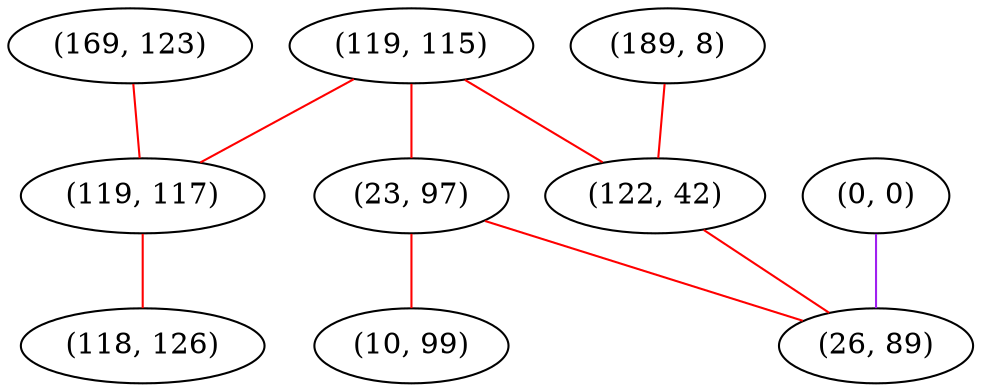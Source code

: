 graph "" {
"(119, 115)";
"(169, 123)";
"(189, 8)";
"(23, 97)";
"(0, 0)";
"(119, 117)";
"(122, 42)";
"(10, 99)";
"(26, 89)";
"(118, 126)";
"(119, 115)" -- "(122, 42)"  [color=red, key=0, weight=1];
"(119, 115)" -- "(119, 117)"  [color=red, key=0, weight=1];
"(119, 115)" -- "(23, 97)"  [color=red, key=0, weight=1];
"(169, 123)" -- "(119, 117)"  [color=red, key=0, weight=1];
"(189, 8)" -- "(122, 42)"  [color=red, key=0, weight=1];
"(23, 97)" -- "(10, 99)"  [color=red, key=0, weight=1];
"(23, 97)" -- "(26, 89)"  [color=red, key=0, weight=1];
"(0, 0)" -- "(26, 89)"  [color=purple, key=0, weight=4];
"(119, 117)" -- "(118, 126)"  [color=red, key=0, weight=1];
"(122, 42)" -- "(26, 89)"  [color=red, key=0, weight=1];
}
